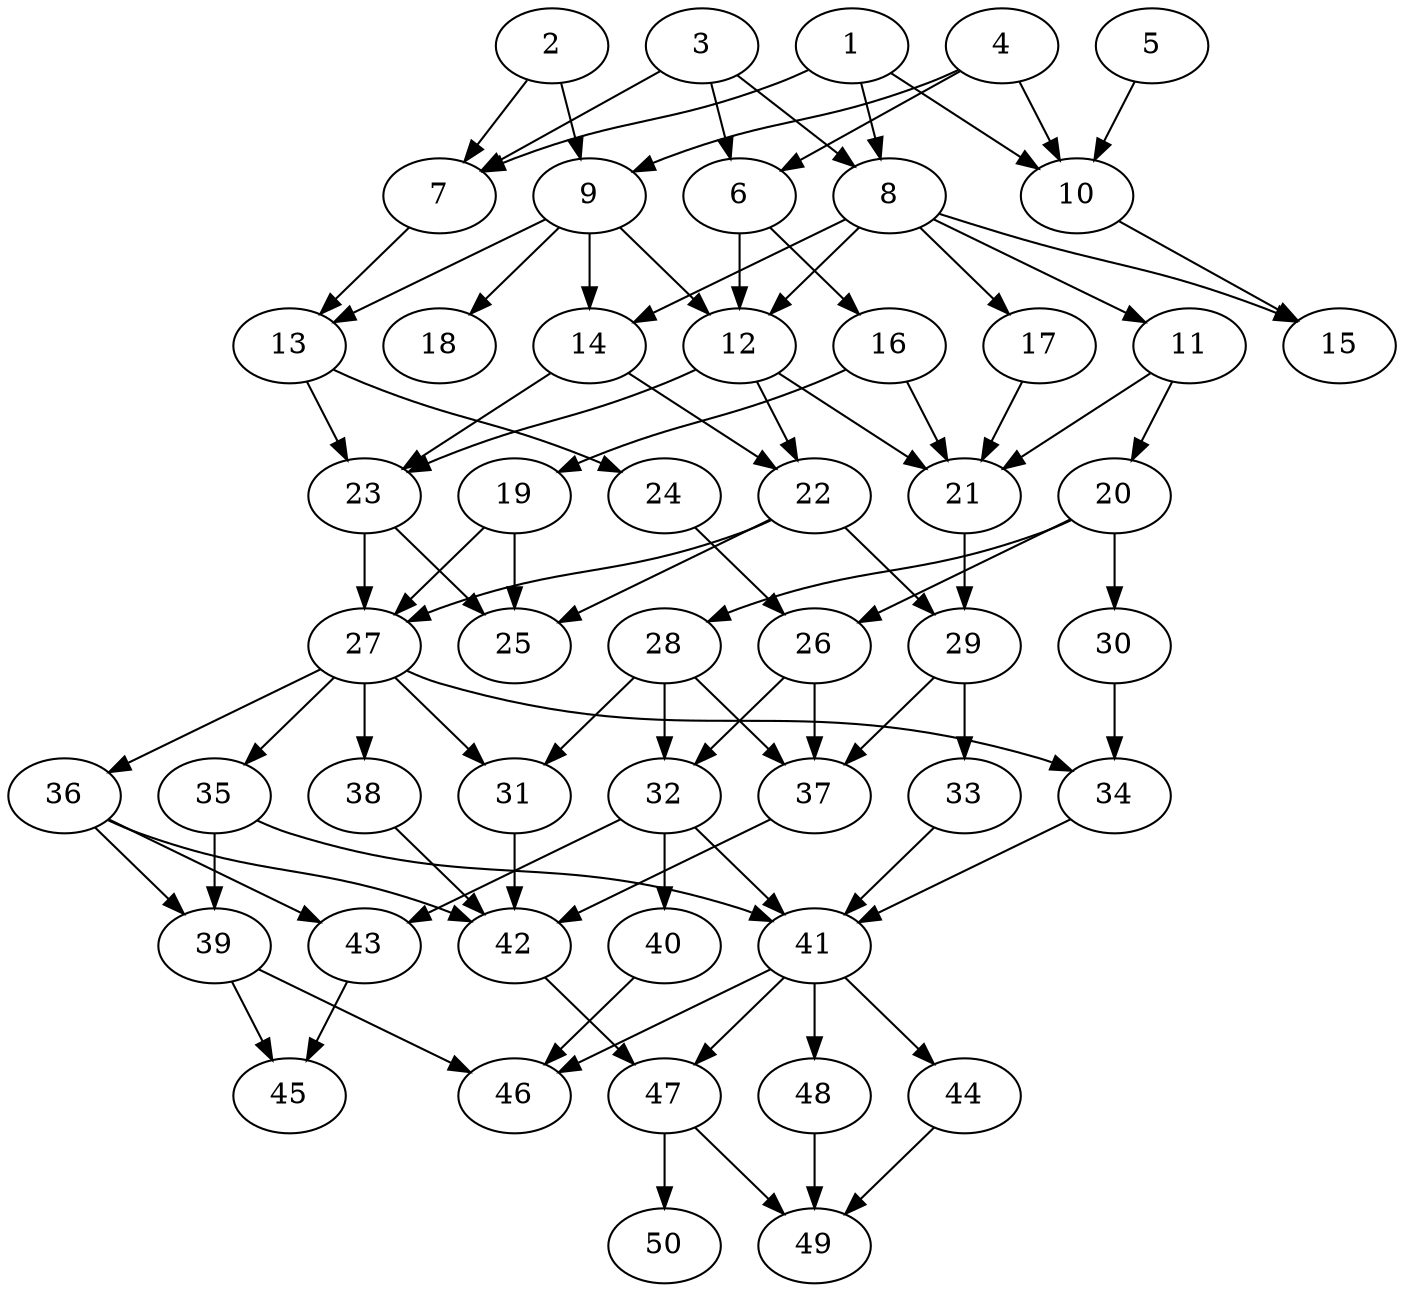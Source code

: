 // DAG automatically generated by daggen at Fri Jul 29 10:10:30 2022
// ./daggen --dot -n 50 --ccr 0.5 --fat 0.5 --regular 0.5 --density 0.5 -o data/50/random_50_0.gv 
digraph G {
  1 [compute_size="648982867364", trans_size="260189", result_size="91136", ram="50786412",alpha="0.08"]
  1 -> 7 [size ="91136"]
  1 -> 8 [size ="91136"]
  1 -> 10 [size ="91136"]
  2 [compute_size="782757789696", trans_size="608709", result_size="54272", ram="23494798",alpha="0.18"]
  2 -> 7 [size ="54272"]
  2 -> 9 [size ="54272"]
  3 [compute_size="231928233984", trans_size="227833", result_size="13312", ram="31744030",alpha="0.06"]
  3 -> 6 [size ="13312"]
  3 -> 7 [size ="13312"]
  3 -> 8 [size ="13312"]
  4 [compute_size="42192579473", trans_size="573742", result_size="70656", ram="15102416",alpha="0.03"]
  4 -> 6 [size ="70656"]
  4 -> 9 [size ="70656"]
  4 -> 10 [size ="70656"]
  5 [compute_size="2742805125", trans_size="8974", result_size="29696", ram="37497792",alpha="0.17"]
  5 -> 10 [size ="29696"]
  6 [compute_size="221039667448", trans_size="960082", result_size="54272", ram="19921458",alpha="0.04"]
  6 -> 12 [size ="54272"]
  6 -> 16 [size ="54272"]
  7 [compute_size="691412587978", trans_size="464835", result_size="54272", ram="11408643",alpha="0.10"]
  7 -> 13 [size ="54272"]
  8 [compute_size="782757789696", trans_size="861966", result_size="54272", ram="43205960",alpha="0.12"]
  8 -> 11 [size ="54272"]
  8 -> 12 [size ="54272"]
  8 -> 14 [size ="54272"]
  8 -> 15 [size ="54272"]
  8 -> 17 [size ="54272"]
  9 [compute_size="6946818534", trans_size="528910", result_size="9216", ram="35187824",alpha="0.09"]
  9 -> 12 [size ="9216"]
  9 -> 13 [size ="9216"]
  9 -> 14 [size ="9216"]
  9 -> 18 [size ="9216"]
  10 [compute_size="8589934592", trans_size="255549", result_size="70656", ram="23040656",alpha="0.11"]
  10 -> 15 [size ="70656"]
  11 [compute_size="68719476736", trans_size="548933", result_size="74752", ram="42516908",alpha="0.05"]
  11 -> 20 [size ="74752"]
  11 -> 21 [size ="74752"]
  12 [compute_size="612036297", trans_size="537813", result_size="29696", ram="34183444",alpha="0.07"]
  12 -> 21 [size ="29696"]
  12 -> 22 [size ="29696"]
  12 -> 23 [size ="29696"]
  13 [compute_size="276786537068", trans_size="625828", result_size="13312", ram="9775188",alpha="0.07"]
  13 -> 23 [size ="13312"]
  13 -> 24 [size ="13312"]
  14 [compute_size="10763862799", trans_size="263128", result_size="9216", ram="7509336",alpha="0.09"]
  14 -> 22 [size ="9216"]
  14 -> 23 [size ="9216"]
  15 [compute_size="348496728631", trans_size="429910", result_size="0", ram="44190064",alpha="0.14"]
  16 [compute_size="8589934592", trans_size="893302", result_size="70656", ram="34616104",alpha="0.13"]
  16 -> 19 [size ="70656"]
  16 -> 21 [size ="70656"]
  17 [compute_size="7044246250", trans_size="849152", result_size="13312", ram="22940514",alpha="0.11"]
  17 -> 21 [size ="13312"]
  18 [compute_size="26158120741", trans_size="105121", result_size="0", ram="1881181",alpha="0.04"]
  19 [compute_size="549755813888", trans_size="35969", result_size="91136", ram="34059352",alpha="0.17"]
  19 -> 25 [size ="91136"]
  19 -> 27 [size ="91136"]
  20 [compute_size="1299038582991", trans_size="322629", result_size="1024", ram="2649659",alpha="0.08"]
  20 -> 26 [size ="1024"]
  20 -> 28 [size ="1024"]
  20 -> 30 [size ="1024"]
  21 [compute_size="152668119457", trans_size="376496", result_size="1024", ram="12074572",alpha="0.20"]
  21 -> 29 [size ="1024"]
  22 [compute_size="389117118312", trans_size="435398", result_size="91136", ram="42109444",alpha="0.12"]
  22 -> 25 [size ="91136"]
  22 -> 27 [size ="91136"]
  22 -> 29 [size ="91136"]
  23 [compute_size="11986970905", trans_size="453806", result_size="9216", ram="12800591",alpha="0.13"]
  23 -> 25 [size ="9216"]
  23 -> 27 [size ="9216"]
  24 [compute_size="549755813888", trans_size="654170", result_size="91136", ram="49114836",alpha="0.06"]
  24 -> 26 [size ="91136"]
  25 [compute_size="782757789696", trans_size="948378", result_size="0", ram="45497928",alpha="0.16"]
  26 [compute_size="1104214266320", trans_size="388573", result_size="54272", ram="22707632",alpha="0.10"]
  26 -> 32 [size ="54272"]
  26 -> 37 [size ="54272"]
  27 [compute_size="782757789696", trans_size="708650", result_size="54272", ram="46323732",alpha="0.16"]
  27 -> 31 [size ="54272"]
  27 -> 34 [size ="54272"]
  27 -> 35 [size ="54272"]
  27 -> 36 [size ="54272"]
  27 -> 38 [size ="54272"]
  28 [compute_size="7938817547", trans_size="80502", result_size="1024", ram="14639572",alpha="0.15"]
  28 -> 31 [size ="1024"]
  28 -> 32 [size ="1024"]
  28 -> 37 [size ="1024"]
  29 [compute_size="53494693203", trans_size="64514", result_size="1024", ram="17449124",alpha="0.13"]
  29 -> 33 [size ="1024"]
  29 -> 37 [size ="1024"]
  30 [compute_size="134217728000", trans_size="426877", result_size="1024", ram="24920746",alpha="0.18"]
  30 -> 34 [size ="1024"]
  31 [compute_size="10538506765", trans_size="176329", result_size="13312", ram="13931036",alpha="0.06"]
  31 -> 42 [size ="13312"]
  32 [compute_size="8589934592", trans_size="133899", result_size="70656", ram="51233780",alpha="0.17"]
  32 -> 40 [size ="70656"]
  32 -> 41 [size ="70656"]
  32 -> 43 [size ="70656"]
  33 [compute_size="68719476736", trans_size="724014", result_size="74752", ram="12265865",alpha="0.03"]
  33 -> 41 [size ="74752"]
  34 [compute_size="225345959278", trans_size="4291", result_size="1024", ram="38078720",alpha="0.06"]
  34 -> 41 [size ="1024"]
  35 [compute_size="2140047829", trans_size="914810", result_size="70656", ram="16621180",alpha="0.09"]
  35 -> 39 [size ="70656"]
  35 -> 41 [size ="70656"]
  36 [compute_size="188144914480", trans_size="801853", result_size="13312", ram="12500468",alpha="0.09"]
  36 -> 39 [size ="13312"]
  36 -> 42 [size ="13312"]
  36 -> 43 [size ="13312"]
  37 [compute_size="198417330828", trans_size="559007", result_size="74752", ram="9822118",alpha="0.13"]
  37 -> 42 [size ="74752"]
  38 [compute_size="1798224314", trans_size="34463", result_size="29696", ram="50606104",alpha="0.13"]
  38 -> 42 [size ="29696"]
  39 [compute_size="7888161292", trans_size="436439", result_size="91136", ram="34543428",alpha="0.16"]
  39 -> 45 [size ="91136"]
  39 -> 46 [size ="91136"]
  40 [compute_size="30350526038", trans_size="944906", result_size="70656", ram="17133746",alpha="0.06"]
  40 -> 46 [size ="70656"]
  41 [compute_size="18914900645", trans_size="547727", result_size="70656", ram="14590032",alpha="0.10"]
  41 -> 44 [size ="70656"]
  41 -> 46 [size ="70656"]
  41 -> 47 [size ="70656"]
  41 -> 48 [size ="70656"]
  42 [compute_size="1073741824000", trans_size="783952", result_size="1024", ram="10769795",alpha="0.01"]
  42 -> 47 [size ="1024"]
  43 [compute_size="43106974397", trans_size="161689", result_size="70656", ram="43255080",alpha="0.12"]
  43 -> 45 [size ="70656"]
  44 [compute_size="28991029248", trans_size="492681", result_size="29696", ram="11630798",alpha="0.10"]
  44 -> 49 [size ="29696"]
  45 [compute_size="549755813888", trans_size="157459", result_size="0", ram="45985412",alpha="0.16"]
  46 [compute_size="134217728000", trans_size="717555", result_size="0", ram="16961504",alpha="0.04"]
  47 [compute_size="782757789696", trans_size="141561", result_size="54272", ram="42611016",alpha="0.16"]
  47 -> 49 [size ="54272"]
  47 -> 50 [size ="54272"]
  48 [compute_size="8589934592", trans_size="308646", result_size="70656", ram="43310620",alpha="0.02"]
  48 -> 49 [size ="70656"]
  49 [compute_size="33335978294", trans_size="39851", result_size="0", ram="15928353",alpha="0.18"]
  50 [compute_size="12787329752", trans_size="574933", result_size="0", ram="47724724",alpha="0.15"]
}